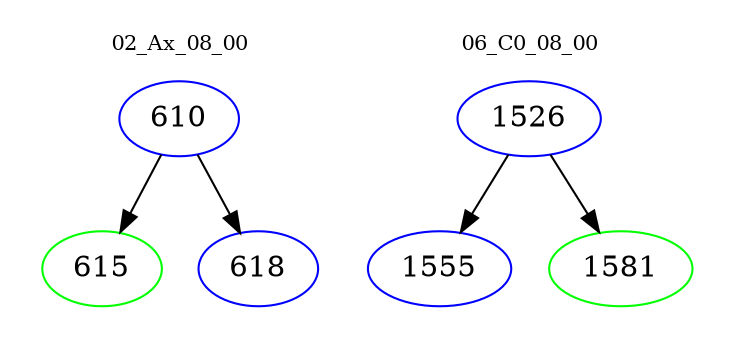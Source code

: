 digraph{
subgraph cluster_0 {
color = white
label = "02_Ax_08_00";
fontsize=10;
T0_610 [label="610", color="blue"]
T0_610 -> T0_615 [color="black"]
T0_615 [label="615", color="green"]
T0_610 -> T0_618 [color="black"]
T0_618 [label="618", color="blue"]
}
subgraph cluster_1 {
color = white
label = "06_C0_08_00";
fontsize=10;
T1_1526 [label="1526", color="blue"]
T1_1526 -> T1_1555 [color="black"]
T1_1555 [label="1555", color="blue"]
T1_1526 -> T1_1581 [color="black"]
T1_1581 [label="1581", color="green"]
}
}
